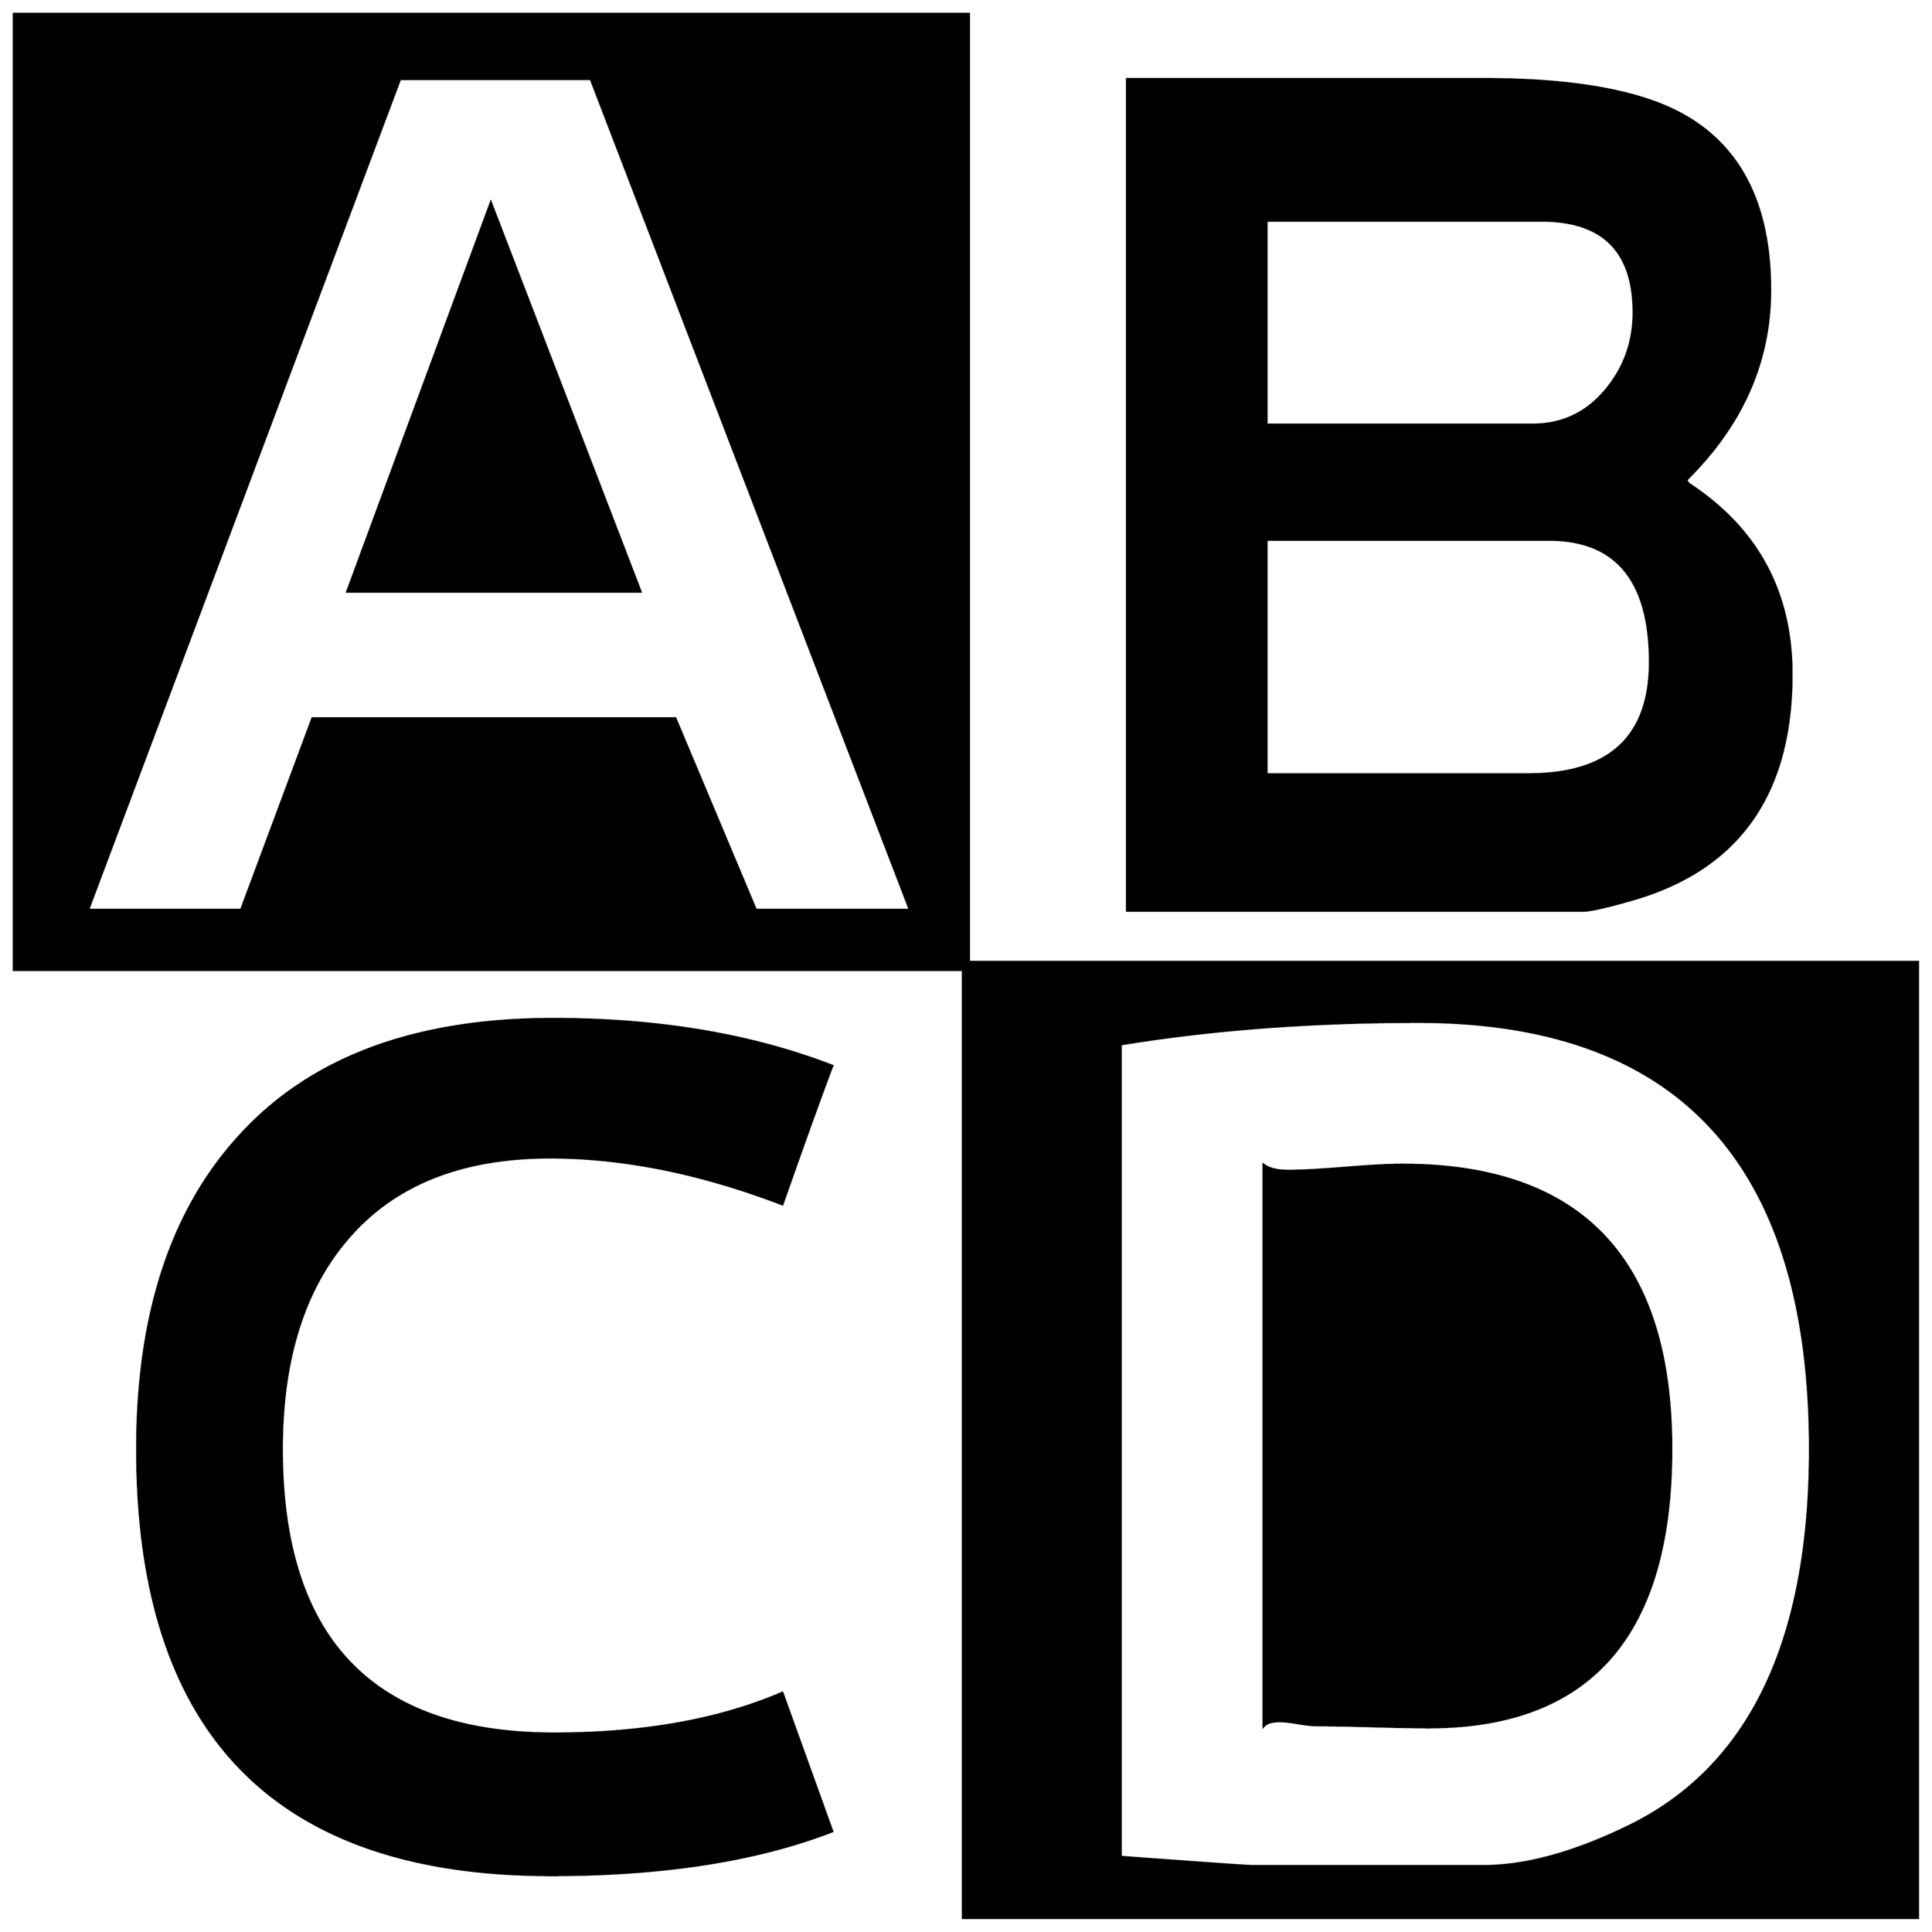 


\begin{tikzpicture}[y=0.80pt, x=0.80pt, yscale=-1.0, xscale=1.0, inner sep=0pt, outer sep=0pt]
\begin{scope}[shift={(100.0,1720.0)},nonzero rule]
  \path[draw=.,fill=.,line width=1.600pt] (1826.0,-882.0) ..
    controls (1826.0,-764.667) and (1774.0,-691.0) ..
    (1670.0,-661.0) .. controls (1644.667,-653.667) and
    (1628.333,-650.0) .. (1621.0,-650.0) -- (1174.0,-650.0) --
    (1174.0,-1466.0) -- (1524.0,-1466.0) .. controls
    (1613.333,-1466.0) and (1679.0,-1454.0) .. (1721.0,-1430.0) ..
    controls (1777.0,-1398.0) and (1805.0,-1341.0) ..
    (1805.0,-1259.0) .. controls (1805.0,-1189.0) and
    (1777.667,-1127.0) .. (1723.0,-1073.0) -- (1723.0,-1072.0) --
    (1725.0,-1069.0) .. controls (1792.333,-1025.0) and
    (1826.0,-962.667) .. (1826.0,-882.0) -- cycle(1950.0,338.0) --
    (1013.0,338.0) -- (1013.0,-592.0) -- (82.0,-592.0) --
    (82.0,-1530.0) -- (1019.0,-1530.0) -- (1019.0,-600.0) --
    (1950.0,-600.0) -- (1950.0,338.0) -- cycle(885.0,253.0) ..
    controls (811.0,281.667) and (719.0,296.0) .. (609.0,296.0) ..
    controls (338.333,296.0) and (203.0,156.667) .. (203.0,-122.0)
    .. controls (203.0,-256.0) and (237.667,-359.667) ..
    (307.0,-433.0) .. controls (376.333,-507.0) and (477.667,-544.0)
    .. (611.0,-544.0) .. controls (714.333,-544.0) and
    (805.667,-528.667) .. (885.0,-498.0) .. controls (873.667,-468.0)
    and (857.333,-422.667) .. (836.0,-362.0) .. controls
    (756.0,-392.667) and (680.0,-408.0) .. (608.0,-408.0) ..
    controls (521.333,-408.0) and (455.333,-381.667) .. (410.0,-329.0)
    .. controls (366.667,-279.0) and (345.0,-210.0) ..
    (345.0,-122.0) .. controls (345.0,64.0) and (434.0,157.0) ..
    (612.0,157.0) .. controls (699.333,157.0) and (774.0,143.667) ..
    (836.0,117.0) -- (885.0,253.0) -- cycle(1671.0,-1237.0) ..
    controls (1671.0,-1297.0) and (1641.0,-1327.0) ..
    (1581.0,-1327.0) -- (1311.0,-1327.0) -- (1311.0,-1127.0) --
    (1572.0,-1127.0) .. controls (1600.667,-1127.0) and
    (1624.333,-1138.0) .. (1643.0,-1160.0) .. controls
    (1661.667,-1182.0) and (1671.0,-1207.667) .. (1671.0,-1237.0) --
    cycle(1687.0,-894.0) .. controls (1687.0,-974.0) and
    (1654.0,-1014.0) .. (1588.0,-1014.0) -- (1311.0,-1014.0) --
    (1311.0,-784.0) -- (1568.0,-784.0) .. controls
    (1647.333,-784.0) and (1687.0,-820.667) .. (1687.0,-894.0) --
    cycle(1844.0,-122.0) .. controls (1844.0,-401.333) and
    (1716.0,-541.0) .. (1460.0,-541.0) .. controls
    (1354.667,-541.0) and (1257.333,-533.667) .. (1168.0,-519.0) --
    (1168.0,278.0) .. controls (1249.333,284.0) and (1292.333,287.0)
    .. (1297.0,287.0) -- (1524.0,287.0) .. controls
    (1564.667,287.0) and (1611.333,274.333) .. (1664.0,249.0) ..
    controls (1784.0,191.667) and (1844.0,68.0) .. (1844.0,-122.0)
    -- cycle(961.0,-651.0) -- (648.0,-1466.0) -- (461.0,-1466.0)
    -- (155.0,-651.0) -- (305.0,-651.0) -- (375.0,-839.0) --
    (731.0,-839.0) -- (810.0,-651.0) -- (961.0,-651.0) --
    cycle(697.0,-963.0) -- (409.0,-963.0) -- (550.0,-1345.0) --
    (697.0,-963.0) -- cycle(1708.0,-122.0) .. controls
    (1708.0,60.0) and (1628.667,151.0) .. (1470.0,151.0) ..
    controls (1458.0,151.0) and (1439.667,150.667) .. (1415.0,150.0)
    .. controls (1390.333,149.333) and (1372.0,149.0) ..
    (1360.0,149.0) .. controls (1356.0,149.0) and (1350.0,148.333)
    .. (1342.0,147.0) .. controls (1334.0,145.667) and
    (1328.0,145.0) .. (1324.0,145.0) .. controls (1316.0,145.0)
    and (1310.667,146.667) .. (1308.0,150.0) -- (1308.0,-401.0) ..
    controls (1313.333,-397.0) and (1321.333,-395.0) ..
    (1332.0,-395.0) .. controls (1344.667,-395.0) and
    (1363.333,-396.0) .. (1388.0,-398.0) .. controls
    (1412.667,-400.0) and (1431.333,-401.0) .. (1444.0,-401.0) ..
    controls (1620.0,-401.0) and (1708.0,-308.0) ..
    (1708.0,-122.0) -- cycle;
\end{scope}

\end{tikzpicture}

